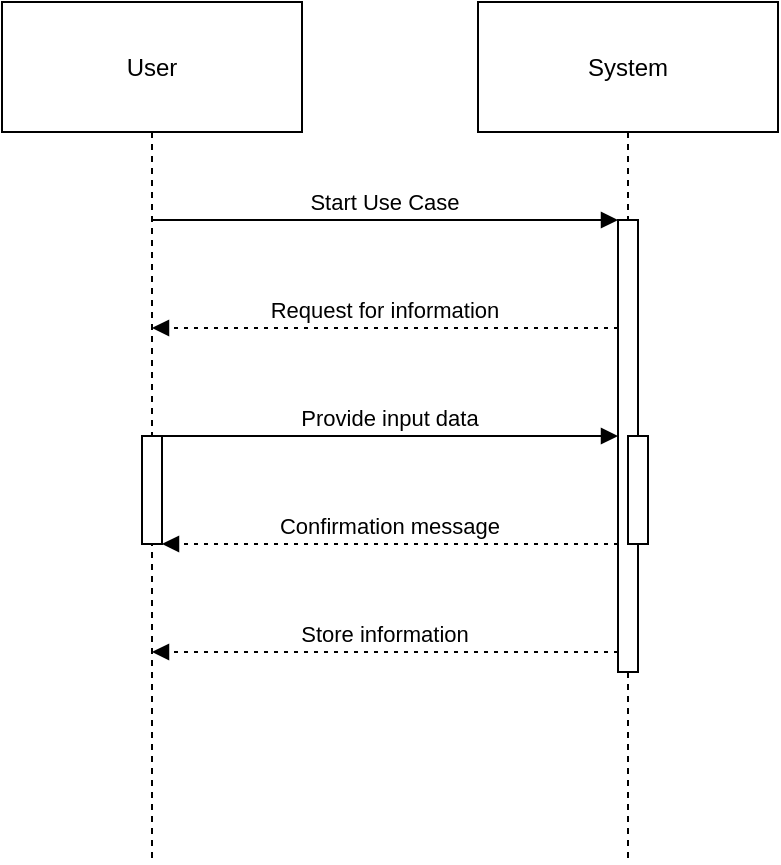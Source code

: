 <mxGraphModel><root><mxCell id="0"/><mxCell id="1" parent="0"/><mxCell id="2" value="User" style="shape=umlLifeline;perimeter=lifelinePerimeter;whiteSpace=wrap;container=1;dropTarget=0;collapsible=0;recursiveResize=0;outlineConnect=0;portConstraint=eastwest;newEdgeStyle={&quot;edgeStyle&quot;:&quot;elbowEdgeStyle&quot;,&quot;elbow&quot;:&quot;vertical&quot;,&quot;curved&quot;:0,&quot;rounded&quot;:0};size=65;" vertex="1" parent="1"><mxGeometry width="150" height="430" as="geometry"/></mxCell><mxCell id="6" value="" style="points=[];perimeter=orthogonalPerimeter;outlineConnect=0;targetShapes=umlLifeline;portConstraint=eastwest;newEdgeStyle={&quot;edgeStyle&quot;:&quot;elbowEdgeStyle&quot;,&quot;elbow&quot;:&quot;vertical&quot;,&quot;curved&quot;:0,&quot;rounded&quot;:0}" vertex="1" parent="2"><mxGeometry x="70" y="217" width="10" height="54" as="geometry"/></mxCell><mxCell id="3" value="System" style="shape=umlLifeline;perimeter=lifelinePerimeter;whiteSpace=wrap;container=1;dropTarget=0;collapsible=0;recursiveResize=0;outlineConnect=0;portConstraint=eastwest;newEdgeStyle={&quot;edgeStyle&quot;:&quot;elbowEdgeStyle&quot;,&quot;elbow&quot;:&quot;vertical&quot;,&quot;curved&quot;:0,&quot;rounded&quot;:0};size=65;" vertex="1" parent="1"><mxGeometry x="238" width="150" height="430" as="geometry"/></mxCell><mxCell id="4" value="" style="points=[];perimeter=orthogonalPerimeter;outlineConnect=0;targetShapes=umlLifeline;portConstraint=eastwest;newEdgeStyle={&quot;edgeStyle&quot;:&quot;elbowEdgeStyle&quot;,&quot;elbow&quot;:&quot;vertical&quot;,&quot;curved&quot;:0,&quot;rounded&quot;:0}" vertex="1" parent="3"><mxGeometry x="70" y="109" width="10" height="226" as="geometry"/></mxCell><mxCell id="5" value="" style="points=[];perimeter=orthogonalPerimeter;outlineConnect=0;targetShapes=umlLifeline;portConstraint=eastwest;newEdgeStyle={&quot;edgeStyle&quot;:&quot;elbowEdgeStyle&quot;,&quot;elbow&quot;:&quot;vertical&quot;,&quot;curved&quot;:0,&quot;rounded&quot;:0}" vertex="1" parent="3"><mxGeometry x="75" y="217" width="10" height="54" as="geometry"/></mxCell><mxCell id="7" value="Start Use Case" style="verticalAlign=bottom;edgeStyle=elbowEdgeStyle;elbow=vertical;curved=0;rounded=0;endArrow=block;" edge="1" parent="1" source="2" target="4"><mxGeometry relative="1" as="geometry"><Array as="points"><mxPoint x="203" y="109"/></Array></mxGeometry></mxCell><mxCell id="8" value="Request for information" style="verticalAlign=bottom;edgeStyle=elbowEdgeStyle;elbow=vertical;curved=0;rounded=0;dashed=1;dashPattern=2 3;endArrow=block;" edge="1" parent="1" source="4" target="2"><mxGeometry relative="1" as="geometry"><Array as="points"><mxPoint x="204" y="163"/></Array></mxGeometry></mxCell><mxCell id="9" value="Provide input data" style="verticalAlign=bottom;edgeStyle=elbowEdgeStyle;elbow=vertical;curved=0;rounded=0;endArrow=block;" edge="1" parent="1" source="6" target="4"><mxGeometry relative="1" as="geometry"><Array as="points"><mxPoint x="201" y="217"/></Array></mxGeometry></mxCell><mxCell id="10" value="Confirmation message" style="verticalAlign=bottom;edgeStyle=elbowEdgeStyle;elbow=vertical;curved=0;rounded=0;dashed=1;dashPattern=2 3;endArrow=block;" edge="1" parent="1" source="4" target="6"><mxGeometry relative="1" as="geometry"><Array as="points"><mxPoint x="206" y="271"/></Array></mxGeometry></mxCell><mxCell id="11" value="Store information" style="verticalAlign=bottom;edgeStyle=elbowEdgeStyle;elbow=vertical;curved=0;rounded=0;dashed=1;dashPattern=2 3;endArrow=block;" edge="1" parent="1" source="4" target="2"><mxGeometry relative="1" as="geometry"><Array as="points"><mxPoint x="204" y="325"/></Array></mxGeometry></mxCell></root></mxGraphModel>